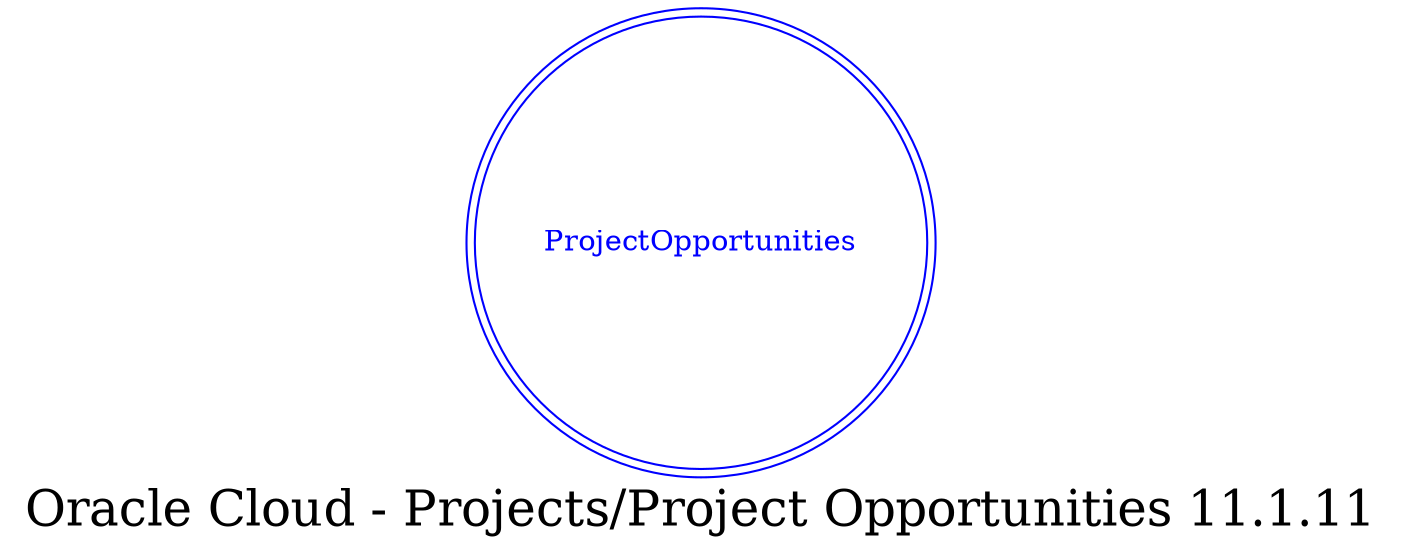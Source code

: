 digraph LexiconGraph {
graph[label="Oracle Cloud - Projects/Project Opportunities 11.1.11", fontsize=24]
splines=true
"ProjectOpportunities" [color=blue, fontcolor=blue, shape=doublecircle]
}
